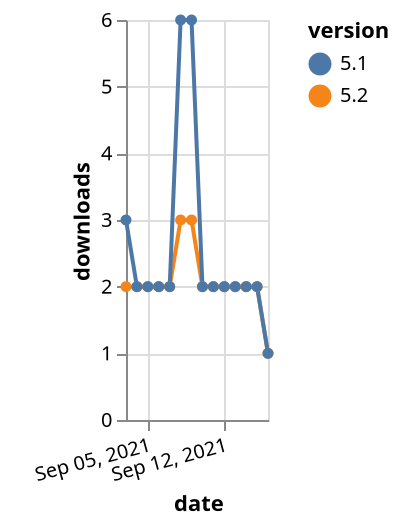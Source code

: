 {"$schema": "https://vega.github.io/schema/vega-lite/v5.json", "description": "A simple bar chart with embedded data.", "data": {"values": [{"date": "2021-09-03", "total": 4081, "delta": 2, "version": "5.2"}, {"date": "2021-09-04", "total": 4083, "delta": 2, "version": "5.2"}, {"date": "2021-09-05", "total": 4085, "delta": 2, "version": "5.2"}, {"date": "2021-09-06", "total": 4087, "delta": 2, "version": "5.2"}, {"date": "2021-09-07", "total": 4089, "delta": 2, "version": "5.2"}, {"date": "2021-09-08", "total": 4092, "delta": 3, "version": "5.2"}, {"date": "2021-09-09", "total": 4095, "delta": 3, "version": "5.2"}, {"date": "2021-09-10", "total": 4097, "delta": 2, "version": "5.2"}, {"date": "2021-09-11", "total": 4099, "delta": 2, "version": "5.2"}, {"date": "2021-09-12", "total": 4101, "delta": 2, "version": "5.2"}, {"date": "2021-09-13", "total": 4103, "delta": 2, "version": "5.2"}, {"date": "2021-09-14", "total": 4105, "delta": 2, "version": "5.2"}, {"date": "2021-09-15", "total": 4107, "delta": 2, "version": "5.2"}, {"date": "2021-09-16", "total": 4108, "delta": 1, "version": "5.2"}, {"date": "2021-09-03", "total": 7985, "delta": 3, "version": "5.1"}, {"date": "2021-09-04", "total": 7987, "delta": 2, "version": "5.1"}, {"date": "2021-09-05", "total": 7989, "delta": 2, "version": "5.1"}, {"date": "2021-09-06", "total": 7991, "delta": 2, "version": "5.1"}, {"date": "2021-09-07", "total": 7993, "delta": 2, "version": "5.1"}, {"date": "2021-09-08", "total": 7999, "delta": 6, "version": "5.1"}, {"date": "2021-09-09", "total": 8005, "delta": 6, "version": "5.1"}, {"date": "2021-09-10", "total": 8007, "delta": 2, "version": "5.1"}, {"date": "2021-09-11", "total": 8009, "delta": 2, "version": "5.1"}, {"date": "2021-09-12", "total": 8011, "delta": 2, "version": "5.1"}, {"date": "2021-09-13", "total": 8013, "delta": 2, "version": "5.1"}, {"date": "2021-09-14", "total": 8015, "delta": 2, "version": "5.1"}, {"date": "2021-09-15", "total": 8017, "delta": 2, "version": "5.1"}, {"date": "2021-09-16", "total": 8018, "delta": 1, "version": "5.1"}]}, "width": "container", "mark": {"type": "line", "point": {"filled": true}}, "encoding": {"x": {"field": "date", "type": "temporal", "timeUnit": "yearmonthdate", "title": "date", "axis": {"labelAngle": -15}}, "y": {"field": "delta", "type": "quantitative", "title": "downloads"}, "color": {"field": "version", "type": "nominal"}, "tooltip": {"field": "delta"}}}